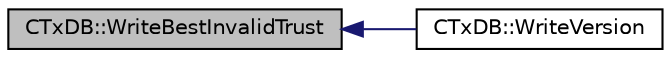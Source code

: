 digraph "CTxDB::WriteBestInvalidTrust"
{
  edge [fontname="Helvetica",fontsize="10",labelfontname="Helvetica",labelfontsize="10"];
  node [fontname="Helvetica",fontsize="10",shape=record];
  rankdir="LR";
  Node104 [label="CTxDB::WriteBestInvalidTrust",height=0.2,width=0.4,color="black", fillcolor="grey75", style="filled", fontcolor="black"];
  Node104 -> Node105 [dir="back",color="midnightblue",fontsize="10",style="solid",fontname="Helvetica"];
  Node105 [label="CTxDB::WriteVersion",height=0.2,width=0.4,color="black", fillcolor="white", style="filled",URL="$class_c_tx_d_b.html#aa30dbf235b1c229896097e1eb1ea9520"];
}
